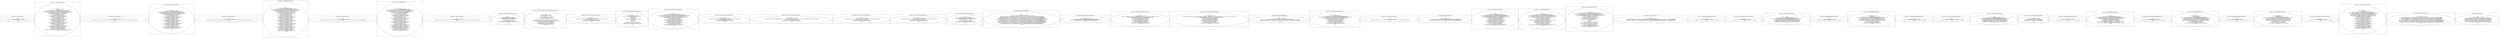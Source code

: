digraph "197.ts" {
subgraph "cluster_@ts_files/197.ts: %dflt.[static]%dflt()" {
  label="@ts_files/197.ts: %dflt.[static]%dflt()";
  Node33810 [label="id:0
      this = this: @ts_files/197.ts: %dflt
      staticinvoke <@%unk/%unk: .describe()>('view insertion', %AM0)
      return"];
}
subgraph "cluster_@ts_files/197.ts: %dflt.%AM2$%AM1$%AM0()" {
  label="@ts_files/197.ts: %dflt.%AM2$%AM1$%AM0()";
  Node28420 [label="id:0
      this = this: @ts_files/197.ts: %dflt
      _counter = 0
      %0 = new @ts_files/197.ts: %AC$%dflt$%AM2$%AM1$%AM0$0
      instanceinvoke %0.<@ts_files/197.ts: %AC$%dflt$%AM2$%AM1$%AM0$0.constructor()>()
      instanceinvoke TestBed.<@%unk/%unk: .configureTestingModule()>(%0)
      fixture = instanceinvoke TestBed.<@%unk/%unk: .createComponent()>(App)
      instanceinvoke fixture.<@%unk/%unk: .detectChanges()>()
      app = fixture.<@%unk/%unk: .componentInstance>
      %1 = app.<@%unk/%unk: .view0>
      %2 = app.<@%unk/%unk: .container>
      %3 = instanceinvoke %2.<@%unk/%unk: .indexOf()>(%1)
      %4 = staticinvoke <@%unk/%unk: .expect()>(%3)
      instanceinvoke %4.<@%unk/%unk: .toBe()>(0)
      %5 = app.<@%unk/%unk: .view1>
      %6 = app.<@%unk/%unk: .container>
      %7 = instanceinvoke %6.<@%unk/%unk: .indexOf()>(%5)
      %8 = staticinvoke <@%unk/%unk: .expect()>(%7)
      instanceinvoke %8.<@%unk/%unk: .toBe()>(1)
      %9 = app.<@%unk/%unk: .view2>
      %10 = app.<@%unk/%unk: .container>
      %11 = instanceinvoke %10.<@%unk/%unk: .indexOf()>(%9)
      %12 = staticinvoke <@%unk/%unk: .expect()>(%11)
      instanceinvoke %12.<@%unk/%unk: .toBe()>(2)
      %13 = app.<@%unk/%unk: .view3>
      %14 = app.<@%unk/%unk: .container>
      %15 = instanceinvoke %14.<@%unk/%unk: .indexOf()>(%13)
      %16 = staticinvoke <@%unk/%unk: .expect()>(%15)
      instanceinvoke %16.<@%unk/%unk: .toBe()>(3)
      %17 = fixture.<@%unk/%unk: .nativeElement>
      %18 = %17.<@%unk/%unk: .textContent>
      %19 = staticinvoke <@%unk/%unk: .expect()>(%18)
      instanceinvoke %19.<@%unk/%unk: .toBe()>('created1created0created3created2')
      return"];
}
subgraph "cluster_@ts_files/197.ts: %dflt.%AM1$%AM0()" {
  label="@ts_files/197.ts: %dflt.%AM1$%AM0()";
  Node25770 [label="id:0
      this = this: @ts_files/197.ts: %dflt
      staticinvoke <@%unk/%unk: .it()>('should insert into an empty container, at the front, in the middle, and at the end', %AM2$%AM1$%AM0)
      return"];
}
subgraph "cluster_@ts_files/197.ts: %dflt.%AM4$%AM3$%AM0()" {
  label="@ts_files/197.ts: %dflt.%AM4$%AM3$%AM0()";
  Node28460 [label="id:0
      this = this: @ts_files/197.ts: %dflt
      %0 = new @ts_files/197.ts: %AC$%dflt$%AM4$%AM3$%AM0$1
      instanceinvoke %0.<@ts_files/197.ts: %AC$%dflt$%AM4$%AM3$%AM0$1.constructor()>()
      instanceinvoke TestBed.<@%unk/%unk: .configureTestingModule()>(%0)
      fixture = instanceinvoke TestBed.<@%unk/%unk: .createComponent()>(App)
      instanceinvoke fixture.<@%unk/%unk: .detectChanges()>()
      app = fixture.<@%unk/%unk: .componentInstance>
      %1 = app.<@%unk/%unk: .view0>
      %2 = app.<@%unk/%unk: .container>
      %3 = instanceinvoke %2.<@%unk/%unk: .indexOf()>(%1)
      %4 = staticinvoke <@%unk/%unk: .expect()>(%3)
      instanceinvoke %4.<@%unk/%unk: .toBe()>(0)
      %5 = app.<@%unk/%unk: .view1>
      %6 = app.<@%unk/%unk: .container>
      %7 = instanceinvoke %6.<@%unk/%unk: .indexOf()>(%5)
      %8 = staticinvoke <@%unk/%unk: .expect()>(%7)
      instanceinvoke %8.<@%unk/%unk: .toBe()>(1)
      %9 = app.<@%unk/%unk: .view2>
      %10 = app.<@%unk/%unk: .container>
      %11 = instanceinvoke %10.<@%unk/%unk: .indexOf()>(%9)
      %12 = staticinvoke <@%unk/%unk: .expect()>(%11)
      instanceinvoke %12.<@%unk/%unk: .toBe()>(2)
      %13 = app.<@%unk/%unk: .view3>
      %14 = app.<@%unk/%unk: .container>
      %15 = instanceinvoke %14.<@%unk/%unk: .indexOf()>(%13)
      %16 = staticinvoke <@%unk/%unk: .expect()>(%15)
      instanceinvoke %16.<@%unk/%unk: .toBe()>(3)
      return"];
}
subgraph "cluster_@ts_files/197.ts: %dflt.%AM3$%AM0()" {
  label="@ts_files/197.ts: %dflt.%AM3$%AM0()";
  Node25790 [label="id:0
      this = this: @ts_files/197.ts: %dflt
      staticinvoke <@%unk/%unk: .it()>('should insert into an empty container, at the front, in the middle, and at the end', %AM4$%AM3$%AM0)
      return"];
}
subgraph "cluster_@ts_files/197.ts: %dflt.%AM6$%AM5$%AM0()" {
  label="@ts_files/197.ts: %dflt.%AM6$%AM5$%AM0()";
  Node28500 [label="id:0
      this = this: @ts_files/197.ts: %dflt
      %0 = new @ts_files/197.ts: %AC$%dflt$%AM6$%AM5$%AM0$2
      instanceinvoke %0.<@ts_files/197.ts: %AC$%dflt$%AM6$%AM5$%AM0$2.constructor()>()
      instanceinvoke TestBed.<@%unk/%unk: .configureTestingModule()>(%0)
      fixture = instanceinvoke TestBed.<@%unk/%unk: .createComponent()>(App)
      instanceinvoke fixture.<@%unk/%unk: .detectChanges()>()
      %1 = instanceinvoke By.<@%unk/%unk: .directive()>(Comp)
      %2 = fixture.<@%unk/%unk: .debugElement>
      %3 = instanceinvoke %2.<@%unk/%unk: .query()>(%1)
      %4 = %3.<@%unk/%unk: .injector>
      comp = instanceinvoke %4.<@%unk/%unk: .get()>(Comp)
      %5 = comp.<@%unk/%unk: .view0>
      %6 = comp.<@%unk/%unk: .container>
      %7 = instanceinvoke %6.<@%unk/%unk: .indexOf()>(%5)
      %8 = staticinvoke <@%unk/%unk: .expect()>(%7)
      instanceinvoke %8.<@%unk/%unk: .toBe()>(0)
      %9 = comp.<@%unk/%unk: .view1>
      %10 = comp.<@%unk/%unk: .container>
      %11 = instanceinvoke %10.<@%unk/%unk: .indexOf()>(%9)
      %12 = staticinvoke <@%unk/%unk: .expect()>(%11)
      instanceinvoke %12.<@%unk/%unk: .toBe()>(1)
      %13 = comp.<@%unk/%unk: .view2>
      %14 = comp.<@%unk/%unk: .container>
      %15 = instanceinvoke %14.<@%unk/%unk: .indexOf()>(%13)
      %16 = staticinvoke <@%unk/%unk: .expect()>(%15)
      instanceinvoke %16.<@%unk/%unk: .toBe()>(2)
      %17 = comp.<@%unk/%unk: .view3>
      %18 = comp.<@%unk/%unk: .container>
      %19 = instanceinvoke %18.<@%unk/%unk: .indexOf()>(%17)
      %20 = staticinvoke <@%unk/%unk: .expect()>(%19)
      instanceinvoke %20.<@%unk/%unk: .toBe()>(3)
      %21 = fixture.<@%unk/%unk: .nativeElement>
      %22 = %21.<@%unk/%unk: .textContent>
      %23 = staticinvoke <@%unk/%unk: .expect()>(%22)
      instanceinvoke %23.<@%unk/%unk: .toBe()>('test')
      return"];
}
subgraph "cluster_@ts_files/197.ts: %dflt.%AM5$%AM0()" {
  label="@ts_files/197.ts: %dflt.%AM5$%AM0()";
  Node25810 [label="id:0
      this = this: @ts_files/197.ts: %dflt
      staticinvoke <@%unk/%unk: .it()>('should insert into an empty container, at the front, in the middle, and at the end', %AM6$%AM5$%AM0)
      return"];
}
subgraph "cluster_@ts_files/197.ts: %dflt.%AM8$%AM7$%AM0()" {
  label="@ts_files/197.ts: %dflt.%AM8$%AM7$%AM0()";
  Node28540 [label="id:0
      this = this: @ts_files/197.ts: %dflt
      %0 = new @ts_files/197.ts: %AC$%dflt$%AM8$%AM7$%AM0$3
      instanceinvoke %0.<@ts_files/197.ts: %AC$%dflt$%AM8$%AM7$%AM0$3.constructor()>()
      instanceinvoke TestBed.<@%unk/%unk: .configureTestingModule()>(%0)
      fixture = instanceinvoke TestBed.<@%unk/%unk: .createComponent()>(App)
      instanceinvoke fixture.<@%unk/%unk: .detectChanges()>()
      app = fixture.<@%unk/%unk: .componentInstance>
      %1 = app.<@%unk/%unk: .view0>
      %2 = app.<@%unk/%unk: .container>
      %3 = instanceinvoke %2.<@%unk/%unk: .indexOf()>(%1)
      %4 = staticinvoke <@%unk/%unk: .expect()>(%3)
      instanceinvoke %4.<@%unk/%unk: .toBe()>(0)
      %5 = app.<@%unk/%unk: .view1>
      %6 = app.<@%unk/%unk: .container>
      %7 = instanceinvoke %6.<@%unk/%unk: .indexOf()>(%5)
      %8 = staticinvoke <@%unk/%unk: .expect()>(%7)
      instanceinvoke %8.<@%unk/%unk: .toBe()>(1)
      %9 = app.<@%unk/%unk: .view2>
      %10 = app.<@%unk/%unk: .container>
      %11 = instanceinvoke %10.<@%unk/%unk: .indexOf()>(%9)
      %12 = staticinvoke <@%unk/%unk: .expect()>(%11)
      instanceinvoke %12.<@%unk/%unk: .toBe()>(2)
      %13 = app.<@%unk/%unk: .view3>
      %14 = app.<@%unk/%unk: .container>
      %15 = instanceinvoke %14.<@%unk/%unk: .indexOf()>(%13)
      %16 = staticinvoke <@%unk/%unk: .expect()>(%15)
      instanceinvoke %16.<@%unk/%unk: .toBe()>(3)
      %17 = instanceinvoke By.<@%unk/%unk: .css()>('div.dynamic')
      %18 = fixture.<@%unk/%unk: .debugElement>
      %19 = instanceinvoke %18.<@%unk/%unk: .queryAll()>(%17)
      %20 = %19.<@%unk/%unk: .length>
      %21 = staticinvoke <@%unk/%unk: .expect()>(%20)
      instanceinvoke %21.<@%unk/%unk: .toBe()>(4)
      return"];
}
subgraph "cluster_@ts_files/197.ts: %dflt.%AM7$%AM0()" {
  label="@ts_files/197.ts: %dflt.%AM7$%AM0()";
  Node25830 [label="id:0
      this = this: @ts_files/197.ts: %dflt
      staticinvoke <@%unk/%unk: .it()>('should insert into an empty container, at the front, in the middle, and at the end', %AM8$%AM7$%AM0)
      return"];
}
subgraph "cluster_@ts_files/197.ts: %dflt.%AM11$%AM10$%AM9$%AM0()" {
  label="@ts_files/197.ts: %dflt.%AM11$%AM10$%AM9$%AM0()";
  Node32100 [label="id:0
      this = this: @ts_files/197.ts: %dflt
      %0 = new @ts_files/197.ts: %AC$%dflt$%AM11$%AM10$%AM9$%AM0$4
      instanceinvoke %0.<@ts_files/197.ts: %AC$%dflt$%AM11$%AM10$%AM9$%AM0$4.constructor()>()
      instanceinvoke TestBed.<@%unk/%unk: .configureTestingModule()>(%0)
      return"];
}
subgraph "cluster_@ts_files/197.ts: %dflt.%createAndInsertViews$%AM10$%AM9$%AM0(string)" {
  label="@ts_files/197.ts: %dflt.%createAndInsertViews$%AM10$%AM9$%AM0(string)";
  Node56910 [label="id:0
      beforeTpl = parameter0: string
      this = this: @ts_files/197.ts: %dflt
      %0 = '
          <ng-template #insert>insert</ng-template>
          <ng-template #before>' + beforeTpl
      %1 = %0 + '</ng-template>
          <div><ng-template #vi=\"vi\" viewInserting></ng-template></div>
        '
      instanceinvoke TestBed.<@%unk/%unk: .overrideTemplate()>(TestCmpt, %1)
      fixture = instanceinvoke TestBed.<@%unk/%unk: .createComponent()>(TestCmpt)
      instanceinvoke fixture.<@%unk/%unk: .detectChanges()>()
      %2 = fixture.<@%unk/%unk: .componentInstance>
      instanceinvoke %2.<@%unk/%unk: .insert()>()
      instanceinvoke fixture.<@%unk/%unk: .detectChanges()>()
      %3 = fixture.<@%unk/%unk: .nativeElement>
      return %3"];
}
subgraph "cluster_@ts_files/197.ts: %dflt.%AM12$%AM10$%AM9$%AM0()" {
  label="@ts_files/197.ts: %dflt.%AM12$%AM10$%AM9$%AM0()";
  Node32110 [label="id:0
      this = this: @ts_files/197.ts: %dflt
      %0 = staticinvoke <@%unk/%unk: .createAndInsertViews()>('|before')
      %1 = %0.<@%unk/%unk: .textContent>
      %2 = staticinvoke <@%unk/%unk: .expect()>(%1)
      instanceinvoke %2.<@%unk/%unk: .toBe()>('insert|before')
      return"];
}
subgraph "cluster_@ts_files/197.ts: %dflt.%AM13$%AM10$%AM9$%AM0()" {
  label="@ts_files/197.ts: %dflt.%AM13$%AM10$%AM9$%AM0()";
  Node32120 [label="id:0
      this = this: @ts_files/197.ts: %dflt
      %0 = staticinvoke <@%unk/%unk: .createAndInsertViews()>('<span>|before</span>')
      %1 = %0.<@%unk/%unk: .textContent>
      %2 = staticinvoke <@%unk/%unk: .expect()>(%1)
      instanceinvoke %2.<@%unk/%unk: .toBe()>('insert|before')
      return"];
}
subgraph "cluster_@ts_files/197.ts: %dflt.%AM14$%AM10$%AM9$%AM0()" {
  label="@ts_files/197.ts: %dflt.%AM14$%AM10$%AM9$%AM0()";
  Node32130 [label="id:0
      this = this: @ts_files/197.ts: %dflt
      %0 = staticinvoke <@%unk/%unk: .createAndInsertViews()>('
          <ng-container>
            <ng-container>|before</ng-container>
          </ng-container>
        ')
      %1 = %0.<@%unk/%unk: .textContent>
      %2 = staticinvoke <@%unk/%unk: .expect()>(%1)
      instanceinvoke %2.<@%unk/%unk: .toBe()>('insert|before')
      return"];
}
subgraph "cluster_@ts_files/197.ts: %dflt.%AM15$%AM10$%AM9$%AM0()" {
  label="@ts_files/197.ts: %dflt.%AM15$%AM10$%AM9$%AM0()";
  Node32140 [label="id:0
      this = this: @ts_files/197.ts: %dflt
      %0 = staticinvoke <@%unk/%unk: .createAndInsertViews()>('<ng-container></ng-container>|before')
      %1 = %0.<@%unk/%unk: .textContent>
      %2 = staticinvoke <@%unk/%unk: .expect()>(%1)
      instanceinvoke %2.<@%unk/%unk: .toBe()>('insert|before')
      return"];
}
subgraph "cluster_@ts_files/197.ts: %dflt.%AM16$%AM10$%AM9$%AM0()" {
  label="@ts_files/197.ts: %dflt.%AM16$%AM10$%AM9$%AM0()";
  Node32150 [label="id:0
      this = this: @ts_files/197.ts: %dflt
      %0 = staticinvoke <@%unk/%unk: .createAndInsertViews()>('<ng-container i18n>{minutes, plural, =0 {just now} =1 {one minute ago} other {|before}}</ng-container>')
      %1 = %0.<@%unk/%unk: .textContent>
      %2 = staticinvoke <@%unk/%unk: .expect()>(%1)
      instanceinvoke %2.<@%unk/%unk: .toBe()>('insert|before')
      return"];
}
subgraph "cluster_@ts_files/197.ts: %dflt.%AM17$%AM10$%AM9$%AM0()" {
  label="@ts_files/197.ts: %dflt.%AM17$%AM10$%AM9$%AM0()";
  Node32160 [label="id:0
      this = this: @ts_files/197.ts: %dflt
      %0 = staticinvoke <@%unk/%unk: .createAndInsertViews()>('<ng-template [ngIf]=\"true\">|before</ng-template>')
      %1 = %0.<@%unk/%unk: .textContent>
      %2 = staticinvoke <@%unk/%unk: .expect()>(%1)
      instanceinvoke %2.<@%unk/%unk: .toBe()>('insert|before')
      return"];
}
subgraph "cluster_@ts_files/197.ts: %dflt.%AM18$%AM10$%AM9$%AM0()" {
  label="@ts_files/197.ts: %dflt.%AM18$%AM10$%AM9$%AM0()";
  Node32170 [label="id:0
      this = this: @ts_files/197.ts: %dflt
      %0 = staticinvoke <@%unk/%unk: .createAndInsertViews()>('<ng-template [ngIf]=\"true\"></ng-template>|before')
      %1 = %0.<@%unk/%unk: .textContent>
      %2 = staticinvoke <@%unk/%unk: .expect()>(%1)
      instanceinvoke %2.<@%unk/%unk: .toBe()>('insert|before')
      return"];
}
subgraph "cluster_@ts_files/197.ts: %dflt.%AM19$%AM10$%AM9$%AM0()" {
  label="@ts_files/197.ts: %dflt.%AM19$%AM10$%AM9$%AM0()";
  Node32180 [label="id:0
      this = this: @ts_files/197.ts: %dflt
      %0 = staticinvoke <@%unk/%unk: .createAndInsertViews()>('
          <ng-container [ngTemplateOutlet]=\"after\">|before</ng-container>
          <ng-template #after>|after</ng-template>
        ')
      %1 = %0.<@%unk/%unk: .textContent>
      %2 = staticinvoke <@%unk/%unk: .expect()>(%1)
      instanceinvoke %2.<@%unk/%unk: .toBe()>('insert|before|after')
      return"];
}
subgraph "cluster_@ts_files/197.ts: %dflt.%AM20$%AM10$%AM9$%AM0()" {
  label="@ts_files/197.ts: %dflt.%AM20$%AM10$%AM9$%AM0()";
  Node32100 [label="id:0
      this = this: @ts_files/197.ts: %dflt
      %0 = staticinvoke <@%unk/%unk: .createAndInsertViews()>('
          <div [ngTemplateOutlet]=\"after\">|before</div>
          <ng-template #after>|after</ng-template>
        ')
      %1 = %0.<@%unk/%unk: .textContent>
      %2 = staticinvoke <@%unk/%unk: .expect()>(%1)
      instanceinvoke %2.<@%unk/%unk: .toBe()>('insert|before|after')
      return"];
}
subgraph "cluster_@ts_files/197.ts: %dflt.%AM21$%AM10$%AM9$%AM0()" {
  label="@ts_files/197.ts: %dflt.%AM21$%AM10$%AM9$%AM0()";
  Node32110 [label="id:0
      this = this: @ts_files/197.ts: %dflt
      %0 = staticinvoke <@%unk/%unk: .createAndInsertViews()>('<ng-content></ng-content>|before')
      %1 = %0.<@%unk/%unk: .textContent>
      %2 = staticinvoke <@%unk/%unk: .expect()>(%1)
      instanceinvoke %2.<@%unk/%unk: .toBe()>('insert|before')
      return"];
}
subgraph "cluster_@ts_files/197.ts: %dflt.%AM22$%AM10$%AM9$%AM0()" {
  label="@ts_files/197.ts: %dflt.%AM22$%AM10$%AM9$%AM0()";
  Node32120 [label="id:0
      this = this: @ts_files/197.ts: %dflt
      %0 = staticinvoke <@%unk/%unk: .createAndInsertViews()>('
          <ng-template [ngIf]=\"true\">
            <ng-container>
              <ng-container>
                <ng-template [ngIf]=\"true\">|before</ng-template>
              </ng-container>
            </ng-container>
          </ng-template>
        ')
      %1 = %0.<@%unk/%unk: .textContent>
      %2 = staticinvoke <@%unk/%unk: .expect()>(%1)
      instanceinvoke %2.<@%unk/%unk: .toBe()>('insert|before')
      return"];
}
subgraph "cluster_@ts_files/197.ts: %dflt.%AM23$%AM10$%AM9$%AM0()" {
  label="@ts_files/197.ts: %dflt.%AM23$%AM10$%AM9$%AM0()";
  Node32130 [label="id:0
      this = this: @ts_files/197.ts: %dflt
      %0 = new @ts_files/197.ts: %AC$%dflt$%AM23$%AM10$%AM9$%AM0$5
      instanceinvoke %0.<@ts_files/197.ts: %AC$%dflt$%AM23$%AM10$%AM9$%AM0$5.constructor()>()
      instanceinvoke TestBed.<@%unk/%unk: .configureTestingModule()>(%0)
      fixture = instanceinvoke TestBed.<@%unk/%unk: .createComponent()>(AppComponent)
      instanceinvoke fixture.<@%unk/%unk: .detectChanges()>()
      %1 = fixture.<@%unk/%unk: .nativeElement>
      %2 = %1.<@%unk/%unk: .textContent>
      %3 = staticinvoke <@%unk/%unk: .expect()>(%2)
      instanceinvoke %3.<@%unk/%unk: .toBe()>('start|test|end')
      %4 = fixture.<@%unk/%unk: .componentInstance>
      %4.<@%unk/%unk: .insertTpl> = true
      instanceinvoke fixture.<@%unk/%unk: .detectChanges()>()
      %5 = fixture.<@%unk/%unk: .nativeElement>
      %6 = %5.<@%unk/%unk: .textContent>
      %7 = staticinvoke <@%unk/%unk: .expect()>(%6)
      instanceinvoke %7.<@%unk/%unk: .toBe()>('start|testtest|end')
      return"];
}
subgraph "cluster_@ts_files/197.ts: %dflt.%AM10$%AM9$%AM0()" {
  label="@ts_files/197.ts: %dflt.%AM10$%AM9$%AM0()";
  Node28970 [label="id:0
      this = this: @ts_files/197.ts: %dflt
      staticinvoke <@%unk/%unk: .beforeEach()>(%AM11$%AM10$%AM9$%AM0)
      staticinvoke <@%unk/%unk: .it()>('should insert before a view with the text node as the first root node', %AM12$%AM10$%AM9$%AM0)
      staticinvoke <@%unk/%unk: .it()>('should insert before a view with the element as the first root node', %AM13$%AM10$%AM9$%AM0)
      staticinvoke <@%unk/%unk: .it()>('should insert before a view with the ng-container as the first root node', %AM14$%AM10$%AM9$%AM0)
      staticinvoke <@%unk/%unk: .it()>('should insert before a view with the empty ng-container as the first root node', %AM15$%AM10$%AM9$%AM0)
      staticinvoke <@%unk/%unk: .it()>('should insert before a view with ICU container inside a ng-container as the first root node', %AM16$%AM10$%AM9$%AM0)
      staticinvoke <@%unk/%unk: .it()>('should insert before a view with a container as the first root node', %AM17$%AM10$%AM9$%AM0)
      staticinvoke <@%unk/%unk: .it()>('should insert before a view with an empty container as the first root node', %AM18$%AM10$%AM9$%AM0)
      staticinvoke <@%unk/%unk: .it()>('should insert before a view with a ng-container where ViewContainerRef is injected', %AM19$%AM10$%AM9$%AM0)
      staticinvoke <@%unk/%unk: .it()>('should insert before a view with an element where ViewContainerRef is injected', %AM20$%AM10$%AM9$%AM0)
      staticinvoke <@%unk/%unk: .it()>('should insert before a view with an empty projection as the first root node', %AM21$%AM10$%AM9$%AM0)
      staticinvoke <@%unk/%unk: .it()>('should insert before a view with complex node structure', %AM22$%AM10$%AM9$%AM0)
      staticinvoke <@%unk/%unk: .it()>('should insert before a ng-container with a ViewContainerRef on it', %AM23$%AM10$%AM9$%AM0)
      return"];
}
subgraph "cluster_@ts_files/197.ts: %dflt.%AM25$%AM24$%AM9$%AM0()" {
  label="@ts_files/197.ts: %dflt.%AM25$%AM24$%AM9$%AM0()";
  Node32200 [label="id:0
      this = this: @ts_files/197.ts: %dflt
      %0 = new @ts_files/197.ts: %AC$%dflt$%AM25$%AM24$%AM9$%AM0$6
      instanceinvoke %0.<@ts_files/197.ts: %AC$%dflt$%AM25$%AM24$%AM9$%AM0$6.constructor()>()
      instanceinvoke TestBed.<@%unk/%unk: .configureTestingModule()>(%0)
      return"];
}
subgraph "cluster_@ts_files/197.ts: %dflt.%AM26$%AM24$%AM9$%AM0()" {
  label="@ts_files/197.ts: %dflt.%AM26$%AM24$%AM9$%AM0()";
  Node32210 [label="id:0
      this = this: @ts_files/197.ts: %dflt
      instanceinvoke TestBed.<@%unk/%unk: .overrideTemplate()>(TestCmpt, '<with-content #wc>|before</with-content>')
      fixture = instanceinvoke TestBed.<@%unk/%unk: .createComponent()>(TestCmpt)
      instanceinvoke fixture.<@%unk/%unk: .detectChanges()>()
      %0 = fixture.<@%unk/%unk: .componentInstance>
      %1 = %0.<@%unk/%unk: .withContentCmpt>
      instanceinvoke %1.<@%unk/%unk: .insert()>()
      instanceinvoke fixture.<@%unk/%unk: .detectChanges()>()
      %2 = fixture.<@%unk/%unk: .nativeElement>
      %3 = %2.<@%unk/%unk: .textContent>
      %4 = staticinvoke <@%unk/%unk: .expect()>(%3)
      instanceinvoke %4.<@%unk/%unk: .toBe()>('insert|before')
      return"];
}
subgraph "cluster_@ts_files/197.ts: %dflt.%AM27$%AM24$%AM9$%AM0()" {
  label="@ts_files/197.ts: %dflt.%AM27$%AM24$%AM9$%AM0()";
  Node32220 [label="id:0
      this = this: @ts_files/197.ts: %dflt
      instanceinvoke TestBed.<@%unk/%unk: .overrideTemplate()>(TestCmpt, '<with-content #wc><ng-template [ngIf]=\"true\">|before</ng-template></with-content>')
      fixture = instanceinvoke TestBed.<@%unk/%unk: .createComponent()>(TestCmpt)
      instanceinvoke fixture.<@%unk/%unk: .detectChanges()>()
      %0 = fixture.<@%unk/%unk: .componentInstance>
      %1 = %0.<@%unk/%unk: .withContentCmpt>
      instanceinvoke %1.<@%unk/%unk: .insert()>()
      instanceinvoke fixture.<@%unk/%unk: .detectChanges()>()
      %2 = fixture.<@%unk/%unk: .nativeElement>
      %3 = %2.<@%unk/%unk: .textContent>
      %4 = staticinvoke <@%unk/%unk: .expect()>(%3)
      instanceinvoke %4.<@%unk/%unk: .toBe()>('insert|before')
      return"];
}
subgraph "cluster_@ts_files/197.ts: %dflt.%AM24$%AM9$%AM0()" {
  label="@ts_files/197.ts: %dflt.%AM24$%AM9$%AM0()";
  Node29020 [label="id:0
      this = this: @ts_files/197.ts: %dflt
      staticinvoke <@%unk/%unk: .beforeEach()>(%AM25$%AM24$%AM9$%AM0)
      staticinvoke <@%unk/%unk: .it()>('should insert before a view with projected text nodes', %AM26$%AM24$%AM9$%AM0)
      staticinvoke <@%unk/%unk: .it()>('should insert before a view with projected container', %AM27$%AM24$%AM9$%AM0)
      return"];
}
subgraph "cluster_@ts_files/197.ts: %dflt.%AM29$%AM28$%AM9$%AM0()" {
  label="@ts_files/197.ts: %dflt.%AM29$%AM28$%AM9$%AM0()";
  Node32280 [label="id:0
      this = this: @ts_files/197.ts: %dflt
      %0 = new @ts_files/197.ts: %AC$%dflt$%AM29$%AM28$%AM9$%AM0$7
      instanceinvoke %0.<@ts_files/197.ts: %AC$%dflt$%AM29$%AM28$%AM9$%AM0$7.constructor()>()
      instanceinvoke TestBed.<@%unk/%unk: .configureTestingModule()>(%0)
      fixture = instanceinvoke TestBed.<@%unk/%unk: .createComponent()>(TestCmpt)
      instanceinvoke fixture.<@%unk/%unk: .detectChanges()>()
      %1 = fixture.<@%unk/%unk: .componentInstance>
      instanceinvoke %1.<@%unk/%unk: .insert()>()
      instanceinvoke fixture.<@%unk/%unk: .detectChanges()>()
      %2 = fixture.<@%unk/%unk: .nativeElement>
      %3 = %2.<@%unk/%unk: .textContent>
      %4 = staticinvoke <@%unk/%unk: .expect()>(%3)
      instanceinvoke %4.<@%unk/%unk: .toBe()>('insert|before')
      return"];
}
subgraph "cluster_@ts_files/197.ts: %dflt.%AM28$%AM9$%AM0()" {
  label="@ts_files/197.ts: %dflt.%AM28$%AM9$%AM0()";
  Node29060 [label="id:0
      this = this: @ts_files/197.ts: %dflt
      staticinvoke <@%unk/%unk: .it()>('should insert in front a dynamic component view', %AM29$%AM28$%AM9$%AM0)
      return"];
}
subgraph "cluster_@ts_files/197.ts: %dflt.%AM9$%AM0()" {
  label="@ts_files/197.ts: %dflt.%AM9$%AM0()";
  Node25850 [label="id:0
      this = this: @ts_files/197.ts: %dflt
      staticinvoke <@%unk/%unk: .describe()>('before embedded view', %AM10$%AM9$%AM0)
      staticinvoke <@%unk/%unk: .describe()>('before embedded view with projection', %AM24$%AM9$%AM0)
      staticinvoke <@%unk/%unk: .describe()>('before component view', %AM28$%AM9$%AM0)
      return"];
}
subgraph "cluster_@ts_files/197.ts: %dflt.%AM31$%AM30$%AM0()" {
  label="@ts_files/197.ts: %dflt.%AM31$%AM30$%AM0()";
  Node29420 [label="id:0
      this = this: @ts_files/197.ts: %dflt
      %0 = new @ts_files/197.ts: %AC$%dflt$%AM31$%AM30$%AM0$8
      instanceinvoke %0.<@ts_files/197.ts: %AC$%dflt$%AM31$%AM30$%AM0$8.constructor()>()
      instanceinvoke TestBed.<@%unk/%unk: .configureTestingModule()>(%0)
      fixture = instanceinvoke TestBed.<@%unk/%unk: .createComponent()>(AppComponent)
      instanceinvoke fixture.<@%unk/%unk: .detectChanges()>()
      %1 = fixture.<@%unk/%unk: .nativeElement>
      %2 = %1.<@%unk/%unk: .textContent>
      %3 = staticinvoke <@%unk/%unk: .expect()>(%2)
      instanceinvoke %3.<@%unk/%unk: .toBe()>('start||end|click')
      %4 = fixture.<@%unk/%unk: .componentInstance>
      instanceinvoke %4.<@%unk/%unk: .click()>()
      instanceinvoke fixture.<@%unk/%unk: .detectChanges()>()
      %5 = fixture.<@%unk/%unk: .nativeElement>
      %6 = %5.<@%unk/%unk: .textContent>
      %7 = staticinvoke <@%unk/%unk: .expect()>(%6)
      instanceinvoke %7.<@%unk/%unk: .toBe()>('start|dynamic|end|click')
      return"];
}
subgraph "cluster_@ts_files/197.ts: %dflt.%AM32$%AM30$%AM0()" {
  label="@ts_files/197.ts: %dflt.%AM32$%AM30$%AM0()";
  Node29430 [label="id:0
      this = this: @ts_files/197.ts: %dflt
      %0 = new @ts_files/197.ts: %AC$%dflt$%AM32$%AM30$%AM0$9
      instanceinvoke %0.<@ts_files/197.ts: %AC$%dflt$%AM32$%AM30$%AM0$9.constructor()>()
      instanceinvoke TestBed.<@%unk/%unk: .configureTestingModule()>(%0)
      fixture = instanceinvoke TestBed.<@%unk/%unk: .createComponent()>(AppComponent)
      instanceinvoke fixture.<@%unk/%unk: .detectChanges()>()
      %1 = fixture.<@%unk/%unk: .nativeElement>
      %2 = %1.<@%unk/%unk: .textContent>
      %3 = staticinvoke <@%unk/%unk: .expect()>(%2)
      instanceinvoke %3.<@%unk/%unk: .toBe()>('container start||container end|click')
      %4 = fixture.<@%unk/%unk: .componentInstance>
      instanceinvoke %4.<@%unk/%unk: .click()>()
      instanceinvoke fixture.<@%unk/%unk: .detectChanges()>()
      %5 = fixture.<@%unk/%unk: .nativeElement>
      %6 = %5.<@%unk/%unk: .textContent>
      %7 = staticinvoke <@%unk/%unk: .expect()>(%6)
      instanceinvoke %7.<@%unk/%unk: .toBe()>('container start|test|container end|click')
      return"];
}
subgraph "cluster_@ts_files/197.ts: %dflt.%AM33$%AM30$%AM0()" {
  label="@ts_files/197.ts: %dflt.%AM33$%AM30$%AM0()";
  Node29440 [label="id:0
      this = this: @ts_files/197.ts: %dflt
      %0 = new @ts_files/197.ts: %AC$%dflt$%AM33$%AM30$%AM0$10
      instanceinvoke %0.<@ts_files/197.ts: %AC$%dflt$%AM33$%AM30$%AM0$10.constructor()>()
      instanceinvoke TestBed.<@%unk/%unk: .configureTestingModule()>(%0)
      fixture = instanceinvoke TestBed.<@%unk/%unk: .createComponent()>(AppComponent)
      instanceinvoke fixture.<@%unk/%unk: .detectChanges()>()
      %1 = fixture.<@%unk/%unk: .nativeElement>
      %2 = %1.<@%unk/%unk: .textContent>
      %3 = instanceinvoke %2.<@%unk/%unk: .trim()>()
      %4 = staticinvoke <@%unk/%unk: .expect()>(%3)
      instanceinvoke %4.<@%unk/%unk: .toContain()>('1')
      %6 = newarray (number)[2]
      %6[0] = 2
      %6[1] = 1
      %5 = fixture.<@%unk/%unk: .componentInstance>
      %5.<@%unk/%unk: .items> = %6
      instanceinvoke fixture.<@%unk/%unk: .detectChanges()>()
      %7 = fixture.<@%unk/%unk: .nativeElement>
      %8 = %7.<@%unk/%unk: .textContent>
      %9 = instanceinvoke %8.<@%unk/%unk: .trim()>()
      %10 = staticinvoke <@%unk/%unk: .expect()>(%9)
      instanceinvoke %10.<@%unk/%unk: .toContain()>('2  1')
      return"];
}
subgraph "cluster_@ts_files/197.ts: %dflt.%AM30$%AM0()" {
  label="@ts_files/197.ts: %dflt.%AM30$%AM0()";
  Node26270 [label="id:0
      this = this: @ts_files/197.ts: %dflt
      staticinvoke <@%unk/%unk: .it()>('should insert component views into ViewContainerRef injected by querying <ng-container>', %AM31$%AM30$%AM0)
      staticinvoke <@%unk/%unk: .it()>('should insert embedded views into ViewContainerRef injected by querying <ng-container>', %AM32$%AM30$%AM0)
      staticinvoke <@%unk/%unk: .it()>('should properly insert before views in a ViewContainerRef injected on ng-container', %AM33$%AM30$%AM0)
      return"];
}
subgraph "cluster_@ts_files/197.ts: %dflt.%AM36$%AM35$%AM34$%AM0()" {
  label="@ts_files/197.ts: %dflt.%AM36$%AM35$%AM34$%AM0()";
  Node32700 [label="id:0
      this = this: @ts_files/197.ts: %dflt
      instanceinvoke TestBed.<@%unk/%unk: .createComponent()>(TestCmpt)
      return"];
}
subgraph "cluster_@ts_files/197.ts: %dflt.%AM37$%AM35$%AM34$%AM0()" {
  label="@ts_files/197.ts: %dflt.%AM37$%AM35$%AM34$%AM0()";
  Node32710 [label="id:0
      this = this: @ts_files/197.ts: %dflt
      instanceinvoke TestBed.<@%unk/%unk: .createComponent()>(TestCmpt)
      return"];
}
subgraph "cluster_@ts_files/197.ts: %dflt.%AM35$%AM34$%AM0()" {
  label="@ts_files/197.ts: %dflt.%AM35$%AM34$%AM0()";
  Node29500 [label="id:0
      this = this: @ts_files/197.ts: %dflt
      %0 = new @ts_files/197.ts: %AC$%dflt$%AM35$%AM34$%AM0$11
      instanceinvoke %0.<@ts_files/197.ts: %AC$%dflt$%AM35$%AM34$%AM0$11.constructor()>()
      instanceinvoke TestBed.<@%unk/%unk: .configureTestingModule()>(%0)
      %1 = staticinvoke <@%unk/%unk: .expect()>(%AM36$%AM35$%AM34$%AM0)
      instanceinvoke %1.<@%unk/%unk: .toThrowError()>('Error in a constructor')
      %2 = staticinvoke <@%unk/%unk: .expect()>(%AM37$%AM35$%AM34$%AM0)
      instanceinvoke %2.<@%unk/%unk: .toThrowError()>('Error in a constructor')
      return"];
}
subgraph "cluster_@ts_files/197.ts: %dflt.%AM39$%AM38$%AM34$%AM0()" {
  label="@ts_files/197.ts: %dflt.%AM39$%AM38$%AM34$%AM0()";
  Node32760 [label="id:0
      this = this: @ts_files/197.ts: %dflt
      instanceinvoke TestBed.<@%unk/%unk: .createComponent()>(TestCmpt)
      return"];
}
subgraph "cluster_@ts_files/197.ts: %dflt.%AM38$%AM34$%AM0()" {
  label="@ts_files/197.ts: %dflt.%AM38$%AM34$%AM0()";
  Node29530 [label="id:0
      this = this: @ts_files/197.ts: %dflt
      firstRun = true
      %0 = new @ts_files/197.ts: %AC$%dflt$%AM38$%AM34$%AM0$12
      instanceinvoke %0.<@ts_files/197.ts: %AC$%dflt$%AM38$%AM34$%AM0$12.constructor()>()
      instanceinvoke TestBed.<@%unk/%unk: .configureTestingModule()>(%0)
      %1 = staticinvoke <@%unk/%unk: .expect()>(%AM39$%AM38$%AM34$%AM0)
      instanceinvoke %1.<@%unk/%unk: .toThrowError()>('Error in a constructor')
      fixture = instanceinvoke TestBed.<@%unk/%unk: .createComponent()>(TestCmpt)
      %2 = fixture.<@%unk/%unk: .nativeElement>
      %3 = %2.<@%unk/%unk: .textContent>
      %4 = staticinvoke <@%unk/%unk: .expect()>(%3)
      instanceinvoke %4.<@%unk/%unk: .toContain()>('OK')
      return"];
}
subgraph "cluster_@ts_files/197.ts: %dflt.%AM41$%AM40$%AM34$%AM0()" {
  label="@ts_files/197.ts: %dflt.%AM41$%AM40$%AM34$%AM0()";
  Node32620 [label="id:0
      this = this: @ts_files/197.ts: %dflt
      instanceinvoke TestBed.<@%unk/%unk: .createComponent()>(TestCmpt)
      return"];
}
subgraph "cluster_@ts_files/197.ts: %dflt.%AM42$%AM40$%AM34$%AM0()" {
  label="@ts_files/197.ts: %dflt.%AM42$%AM40$%AM34$%AM0()";
  Node32630 [label="id:0
      this = this: @ts_files/197.ts: %dflt
      instanceinvoke TestBed.<@%unk/%unk: .createComponent()>(TestCmpt)
      return"];
}
subgraph "cluster_@ts_files/197.ts: %dflt.%AM40$%AM34$%AM0()" {
  label="@ts_files/197.ts: %dflt.%AM40$%AM34$%AM0()";
  Node29460 [label="id:0
      this = this: @ts_files/197.ts: %dflt
      %0 = new @ts_files/197.ts: %AC$%dflt$%AM40$%AM34$%AM0$13
      instanceinvoke %0.<@ts_files/197.ts: %AC$%dflt$%AM40$%AM34$%AM0$13.constructor()>()
      instanceinvoke TestBed.<@%unk/%unk: .configureTestingModule()>(%0)
      %1 = staticinvoke <@%unk/%unk: .expect()>(%AM41$%AM40$%AM34$%AM0)
      instanceinvoke %1.<@%unk/%unk: .toThrowError()>('Error in an input')
      %2 = staticinvoke <@%unk/%unk: .expect()>(%AM42$%AM40$%AM34$%AM0)
      instanceinvoke %2.<@%unk/%unk: .toThrowError()>('Error in an input')
      return"];
}
subgraph "cluster_@ts_files/197.ts: %dflt.%AM44$%AM43$%AM34$%AM0()" {
  label="@ts_files/197.ts: %dflt.%AM44$%AM43$%AM34$%AM0()";
  Node32680 [label="id:0
      this = this: @ts_files/197.ts: %dflt
      instanceinvoke TestBed.<@%unk/%unk: .createComponent()>(TestCmpt)
      return"];
}
subgraph "cluster_@ts_files/197.ts: %dflt.%AM45$%AM43$%AM34$%AM0()" {
  label="@ts_files/197.ts: %dflt.%AM45$%AM43$%AM34$%AM0()";
  Node32690 [label="id:0
      this = this: @ts_files/197.ts: %dflt
      instanceinvoke TestBed.<@%unk/%unk: .createComponent()>(TestCmpt)
      return"];
}
subgraph "cluster_@ts_files/197.ts: %dflt.%AM43$%AM34$%AM0()" {
  label="@ts_files/197.ts: %dflt.%AM43$%AM34$%AM0()";
  Node29490 [label="id:0
      this = this: @ts_files/197.ts: %dflt
      %0 = new @ts_files/197.ts: %AC$%dflt$%AM43$%AM34$%AM0$14
      instanceinvoke %0.<@ts_files/197.ts: %AC$%dflt$%AM43$%AM34$%AM0$14.constructor()>()
      instanceinvoke TestBed.<@%unk/%unk: .configureTestingModule()>(%0)
      %1 = staticinvoke <@%unk/%unk: .expect()>(%AM44$%AM43$%AM34$%AM0)
      instanceinvoke %1.<@%unk/%unk: .toThrowError()>('Error in static query setter')
      %2 = staticinvoke <@%unk/%unk: .expect()>(%AM45$%AM43$%AM34$%AM0)
      instanceinvoke %2.<@%unk/%unk: .toThrowError()>('Error in static query setter')
      return"];
}
subgraph "cluster_@ts_files/197.ts: %dflt.%AM47$%AM46$%AM34$%AM0()" {
  label="@ts_files/197.ts: %dflt.%AM47$%AM46$%AM34$%AM0()";
  Node32740 [label="id:0
      this = this: @ts_files/197.ts: %dflt
      instanceinvoke TestBed.<@%unk/%unk: .createComponent()>(TestCmpt)
      return"];
}
subgraph "cluster_@ts_files/197.ts: %dflt.%AM46$%AM34$%AM0()" {
  label="@ts_files/197.ts: %dflt.%AM46$%AM34$%AM0()";
  Node29520 [label="id:0
      this = this: @ts_files/197.ts: %dflt
      hasThrown = false
      %0 = new @ts_files/197.ts: %AC$%dflt$%AM46$%AM34$%AM0$15
      instanceinvoke %0.<@ts_files/197.ts: %AC$%dflt$%AM46$%AM34$%AM0$15.constructor()>()
      instanceinvoke TestBed.<@%unk/%unk: .configureTestingModule()>(%0)
      %1 = staticinvoke <@%unk/%unk: .expect()>(%AM47$%AM46$%AM34$%AM0)
      instanceinvoke %1.<@%unk/%unk: .toThrowError()>('Error in static query setter')
      fixture = instanceinvoke TestBed.<@%unk/%unk: .createComponent()>(TestCmpt)
      %2 = fixture.<@%unk/%unk: .componentInstance>
      %3 = %2.<@%unk/%unk: .directive>
      %4 = staticinvoke <@%unk/%unk: .expect()>(%3)
      instanceinvoke %4.<@%unk/%unk: .toBeInstanceOf()>(SomeDirective)
      return"];
}
subgraph "cluster_@ts_files/197.ts: %dflt.%AM49$%AM48$%AM34$%AM0()" {
  label="@ts_files/197.ts: %dflt.%AM49$%AM48$%AM34$%AM0()";
  Node32780 [label="id:0
      this = this: @ts_files/197.ts: %dflt
      instanceinvoke TestBed.<@%unk/%unk: .createComponent()>(App)
      return"];
}
subgraph "cluster_@ts_files/197.ts: %dflt.%AM48$%AM34$%AM0()" {
  label="@ts_files/197.ts: %dflt.%AM48$%AM34$%AM0()";
  Node29540 [label="id:0
      this = this: @ts_files/197.ts: %dflt
      hasThrown = false
      %0 = new @ts_files/197.ts: %AC$%dflt$%AM48$%AM34$%AM0$16
      instanceinvoke %0.<@ts_files/197.ts: %AC$%dflt$%AM48$%AM34$%AM0$16.constructor()>()
      instanceinvoke TestBed.<@%unk/%unk: .configureTestingModule()>(%0)
      %1 = staticinvoke <@%unk/%unk: .expect()>(%AM49$%AM48$%AM34$%AM0)
      instanceinvoke %1.<@%unk/%unk: .toThrowError()>('Error in a constructor')
      fixture = instanceinvoke TestBed.<@%unk/%unk: .createComponent()>(App)
      %2 = fixture.<@%unk/%unk: .nativeElement>
      %3 = %2.<@%unk/%unk: .textContent>
      %4 = staticinvoke <@%unk/%unk: .expect()>(%3)
      instanceinvoke %4.<@%unk/%unk: .toContain()>('OKOKOK')
      return"];
}
subgraph "cluster_@ts_files/197.ts: %dflt.%AM51$%AM50$%AM34$%AM0()" {
  label="@ts_files/197.ts: %dflt.%AM51$%AM50$%AM34$%AM0()";
  Node32640 [label="id:0
      this = this: @ts_files/197.ts: %dflt
      instanceinvoke TestBed.<@%unk/%unk: .createComponent()>(TestCmpt)
      return"];
}
subgraph "cluster_@ts_files/197.ts: %dflt.%AM50$%AM34$%AM0()" {
  label="@ts_files/197.ts: %dflt.%AM50$%AM34$%AM0()";
  Node29470 [label="id:0
      this = this: @ts_files/197.ts: %dflt
      firstRun = true
      %0 = new @ts_files/197.ts: %AC$%dflt$%AM50$%AM34$%AM0$17
      instanceinvoke %0.<@ts_files/197.ts: %AC$%dflt$%AM50$%AM34$%AM0$17.constructor()>()
      instanceinvoke TestBed.<@%unk/%unk: .configureTestingModule()>(%0)
      %1 = staticinvoke <@%unk/%unk: .expect()>(%AM51$%AM50$%AM34$%AM0)
      instanceinvoke %1.<@%unk/%unk: .toThrowError()>('Error in a constructor')
      fixture = instanceinvoke TestBed.<@%unk/%unk: .createComponent()>(TestCmpt)
      instanceinvoke fixture.<@%unk/%unk: .detectChanges()>()
      %2 = fixture.<@%unk/%unk: .nativeElement>
      %3 = %2.<@%unk/%unk: .textContent>
      %4 = staticinvoke <@%unk/%unk: .expect()>(%3)
      instanceinvoke %4.<@%unk/%unk: .toContain()>('0')
      %5 = fixture.<@%unk/%unk: .componentInstance>
      %5.<@%unk/%unk: .value> = 1
      instanceinvoke fixture.<@%unk/%unk: .detectChanges()>()
      %6 = fixture.<@%unk/%unk: .nativeElement>
      %7 = %6.<@%unk/%unk: .textContent>
      %8 = staticinvoke <@%unk/%unk: .expect()>(%7)
      instanceinvoke %8.<@%unk/%unk: .toContain()>('1')
      %9 = fixture.<@%unk/%unk: .componentInstance>
      %9.<@%unk/%unk: .value> = 2
      instanceinvoke fixture.<@%unk/%unk: .detectChanges()>()
      %10 = fixture.<@%unk/%unk: .nativeElement>
      %11 = %10.<@%unk/%unk: .textContent>
      %12 = staticinvoke <@%unk/%unk: .expect()>(%11)
      instanceinvoke %12.<@%unk/%unk: .toContain()>('2')
      return"];
}
subgraph "cluster_@ts_files/197.ts: %dflt.%AM53$%AM52$%AM34$%AM0()" {
  label="@ts_files/197.ts: %dflt.%AM53$%AM52$%AM34$%AM0()";
  Node32680 [label="id:0
      this = this: @ts_files/197.ts: %dflt
      %0 = fixture.<@%unk/%unk: .componentInstance>
      instanceinvoke %0.<@%unk/%unk: .insertTemplate()>()
      instanceinvoke fixture.<@%unk/%unk: .detectChanges()>()
      return"];
}
subgraph "cluster_@ts_files/197.ts: %dflt.%AM52$%AM34$%AM0()" {
  label="@ts_files/197.ts: %dflt.%AM52$%AM34$%AM0()";
  Node29490 [label="id:0
      this = this: @ts_files/197.ts: %dflt
      %0 = new @ts_files/197.ts: %AC$%dflt$%AM52$%AM34$%AM0$18
      instanceinvoke %0.<@ts_files/197.ts: %AC$%dflt$%AM52$%AM34$%AM0$18.constructor()>()
      instanceinvoke TestBed.<@%unk/%unk: .configureTestingModule()>(%0)
      fixture = instanceinvoke TestBed.<@%unk/%unk: .createComponent()>(App)
      tryRender = %AM53$%AM52$%AM34$%AM0
      instanceinvoke fixture.<@%unk/%unk: .detectChanges()>()
      %1 = staticinvoke <@%unk/%unk: .expect()>(tryRender)
      instanceinvoke %1.<@%unk/%unk: .toThrowError()>(/No provider for DoesNotExist/)
      %2 = staticinvoke <@%unk/%unk: .expect()>(tryRender)
      instanceinvoke %2.<@%unk/%unk: .toThrowError()>(/No provider for DoesNotExist/)
      return"];
}
subgraph "cluster_@ts_files/197.ts: %dflt.%AM34$%AM0()" {
  label="@ts_files/197.ts: %dflt.%AM34$%AM0()";
  Node26310 [label="id:0
      this = this: @ts_files/197.ts: %dflt
      staticinvoke <@%unk/%unk: .it()>('should consistently report errors raised a directive constructor', %AM35$%AM34$%AM0)
      staticinvoke <@%unk/%unk: .it()>('should render even if a directive constructor throws in the first create pass', %AM38$%AM34$%AM0)
      staticinvoke <@%unk/%unk: .it()>('should consistently report errors raised a directive input setter', %AM40$%AM34$%AM0)
      staticinvoke <@%unk/%unk: .it()>('should consistently report errors raised a static query setter', %AM43$%AM34$%AM0)
      staticinvoke <@%unk/%unk: .it()>('should match a static query, even if its setter throws in the first create pass', %AM46$%AM34$%AM0)
      staticinvoke <@%unk/%unk: .it()>('should render a recursive component if it throws during the first creation pass', %AM48$%AM34$%AM0)
      staticinvoke <@%unk/%unk: .it()>('should continue detecting changes if a directive throws in its constructor', %AM50$%AM34$%AM0)
      staticinvoke <@%unk/%unk: .it()>('should consistently report errors raised by createEmbeddedView', %AM52$%AM34$%AM0)
      return"];
}
subgraph "cluster_@ts_files/197.ts: %dflt.%AM0()" {
  label="@ts_files/197.ts: %dflt.%AM0()";
  Node23130 [label="id:0
      this = this: @ts_files/197.ts: %dflt
      staticinvoke <@%unk/%unk: .describe()>('of a simple template', %AM1$%AM0)
      staticinvoke <@%unk/%unk: .describe()>('of an empty template', %AM3$%AM0)
      staticinvoke <@%unk/%unk: .describe()>('of an ng-content projection', %AM5$%AM0)
      staticinvoke <@%unk/%unk: .describe()>('of another container like ngIf', %AM7$%AM0)
      staticinvoke <@%unk/%unk: .describe()>('before another view', %AM9$%AM0)
      staticinvoke <@%unk/%unk: .describe()>('non-regression', %AM30$%AM0)
      staticinvoke <@%unk/%unk: .describe()>('create mode error handling', %AM34$%AM0)
      return"];
}
}
